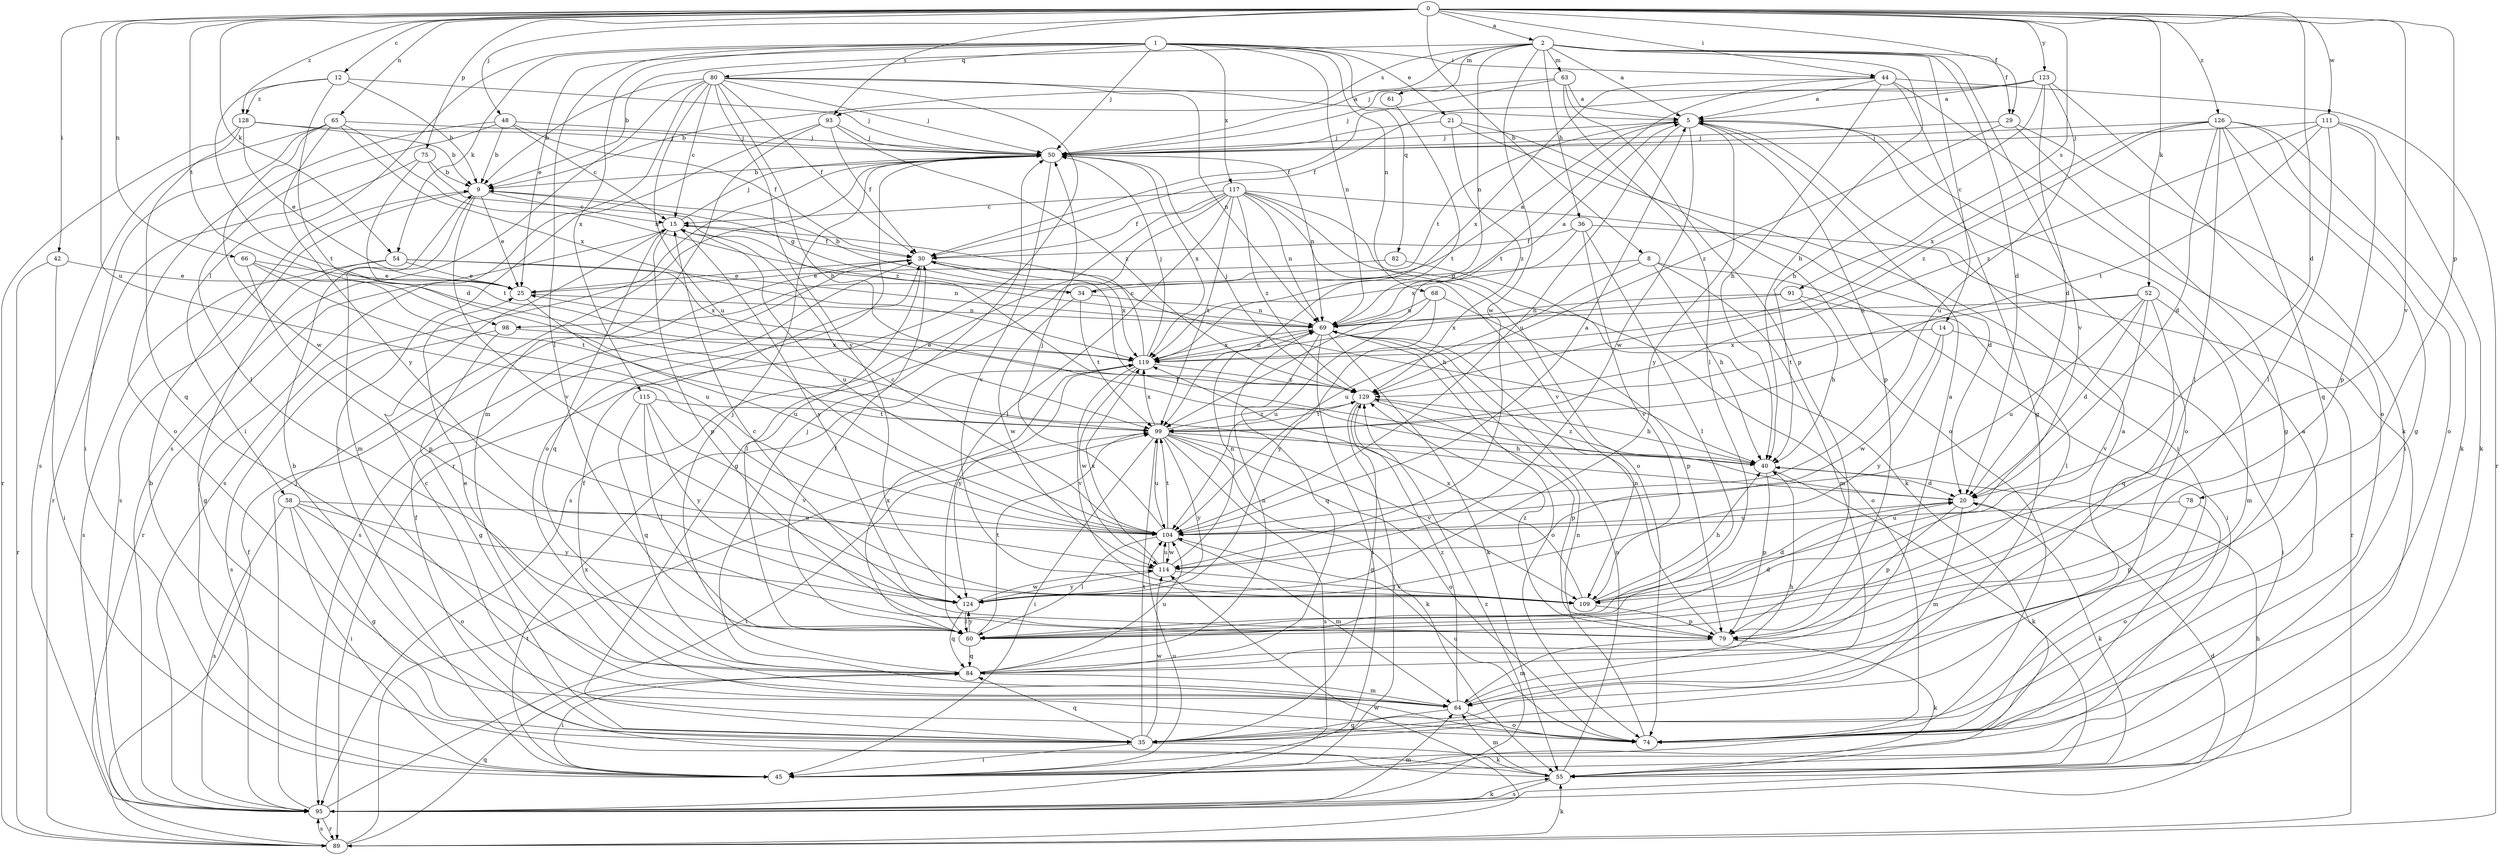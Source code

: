 strict digraph  {
0;
1;
2;
5;
8;
9;
12;
14;
15;
20;
21;
25;
29;
30;
34;
35;
36;
40;
42;
44;
45;
48;
50;
52;
54;
55;
58;
60;
61;
63;
64;
65;
66;
68;
69;
74;
75;
78;
79;
80;
82;
84;
89;
91;
93;
95;
98;
99;
104;
109;
111;
114;
115;
117;
119;
123;
124;
126;
128;
129;
0 -> 2  [label=a];
0 -> 8  [label=b];
0 -> 12  [label=c];
0 -> 20  [label=d];
0 -> 29  [label=f];
0 -> 42  [label=i];
0 -> 44  [label=i];
0 -> 48  [label=j];
0 -> 52  [label=k];
0 -> 54  [label=k];
0 -> 65  [label=n];
0 -> 66  [label=n];
0 -> 75  [label=p];
0 -> 78  [label=p];
0 -> 91  [label=s];
0 -> 93  [label=s];
0 -> 98  [label=t];
0 -> 104  [label=u];
0 -> 109  [label=v];
0 -> 111  [label=w];
0 -> 123  [label=y];
0 -> 126  [label=z];
0 -> 128  [label=z];
1 -> 21  [label=e];
1 -> 25  [label=e];
1 -> 44  [label=i];
1 -> 50  [label=j];
1 -> 54  [label=k];
1 -> 58  [label=l];
1 -> 60  [label=l];
1 -> 68  [label=n];
1 -> 69  [label=n];
1 -> 80  [label=q];
1 -> 82  [label=q];
1 -> 115  [label=x];
1 -> 117  [label=x];
2 -> 5  [label=a];
2 -> 9  [label=b];
2 -> 14  [label=c];
2 -> 20  [label=d];
2 -> 29  [label=f];
2 -> 36  [label=h];
2 -> 40  [label=h];
2 -> 50  [label=j];
2 -> 61  [label=m];
2 -> 63  [label=m];
2 -> 69  [label=n];
2 -> 93  [label=s];
2 -> 109  [label=v];
2 -> 114  [label=w];
5 -> 50  [label=j];
5 -> 74  [label=o];
5 -> 79  [label=p];
5 -> 98  [label=t];
5 -> 104  [label=u];
5 -> 114  [label=w];
5 -> 124  [label=y];
8 -> 34  [label=g];
8 -> 40  [label=h];
8 -> 45  [label=i];
8 -> 64  [label=m];
8 -> 104  [label=u];
9 -> 15  [label=c];
9 -> 25  [label=e];
9 -> 34  [label=g];
9 -> 64  [label=m];
9 -> 95  [label=s];
9 -> 109  [label=v];
12 -> 9  [label=b];
12 -> 20  [label=d];
12 -> 50  [label=j];
12 -> 99  [label=t];
12 -> 128  [label=z];
14 -> 45  [label=i];
14 -> 114  [label=w];
14 -> 119  [label=x];
14 -> 124  [label=y];
15 -> 30  [label=f];
15 -> 50  [label=j];
15 -> 79  [label=p];
15 -> 84  [label=q];
15 -> 89  [label=r];
15 -> 104  [label=u];
15 -> 124  [label=y];
20 -> 30  [label=f];
20 -> 55  [label=k];
20 -> 64  [label=m];
20 -> 79  [label=p];
20 -> 104  [label=u];
21 -> 45  [label=i];
21 -> 50  [label=j];
21 -> 74  [label=o];
21 -> 129  [label=z];
25 -> 69  [label=n];
25 -> 104  [label=u];
29 -> 35  [label=g];
29 -> 45  [label=i];
29 -> 50  [label=j];
29 -> 129  [label=z];
30 -> 25  [label=e];
30 -> 40  [label=h];
30 -> 60  [label=l];
30 -> 95  [label=s];
30 -> 119  [label=x];
34 -> 5  [label=a];
34 -> 9  [label=b];
34 -> 69  [label=n];
34 -> 99  [label=t];
34 -> 114  [label=w];
35 -> 5  [label=a];
35 -> 9  [label=b];
35 -> 15  [label=c];
35 -> 45  [label=i];
35 -> 55  [label=k];
35 -> 84  [label=q];
35 -> 99  [label=t];
35 -> 114  [label=w];
36 -> 30  [label=f];
36 -> 60  [label=l];
36 -> 89  [label=r];
36 -> 109  [label=v];
36 -> 119  [label=x];
40 -> 20  [label=d];
40 -> 55  [label=k];
40 -> 79  [label=p];
40 -> 129  [label=z];
42 -> 25  [label=e];
42 -> 45  [label=i];
42 -> 89  [label=r];
44 -> 5  [label=a];
44 -> 35  [label=g];
44 -> 40  [label=h];
44 -> 55  [label=k];
44 -> 89  [label=r];
44 -> 99  [label=t];
44 -> 119  [label=x];
45 -> 104  [label=u];
45 -> 119  [label=x];
48 -> 9  [label=b];
48 -> 15  [label=c];
48 -> 30  [label=f];
48 -> 50  [label=j];
48 -> 60  [label=l];
48 -> 74  [label=o];
50 -> 9  [label=b];
50 -> 69  [label=n];
50 -> 74  [label=o];
50 -> 95  [label=s];
50 -> 109  [label=v];
50 -> 119  [label=x];
52 -> 20  [label=d];
52 -> 64  [label=m];
52 -> 69  [label=n];
52 -> 84  [label=q];
52 -> 99  [label=t];
52 -> 104  [label=u];
52 -> 109  [label=v];
54 -> 25  [label=e];
54 -> 35  [label=g];
54 -> 69  [label=n];
54 -> 95  [label=s];
54 -> 119  [label=x];
55 -> 9  [label=b];
55 -> 30  [label=f];
55 -> 64  [label=m];
55 -> 69  [label=n];
55 -> 95  [label=s];
58 -> 35  [label=g];
58 -> 45  [label=i];
58 -> 74  [label=o];
58 -> 95  [label=s];
58 -> 104  [label=u];
58 -> 124  [label=y];
60 -> 20  [label=d];
60 -> 30  [label=f];
60 -> 84  [label=q];
60 -> 99  [label=t];
60 -> 119  [label=x];
60 -> 124  [label=y];
61 -> 99  [label=t];
63 -> 5  [label=a];
63 -> 30  [label=f];
63 -> 50  [label=j];
63 -> 60  [label=l];
63 -> 79  [label=p];
64 -> 30  [label=f];
64 -> 35  [label=g];
64 -> 40  [label=h];
64 -> 50  [label=j];
64 -> 74  [label=o];
64 -> 129  [label=z];
65 -> 45  [label=i];
65 -> 50  [label=j];
65 -> 69  [label=n];
65 -> 95  [label=s];
65 -> 114  [label=w];
65 -> 119  [label=x];
65 -> 124  [label=y];
66 -> 25  [label=e];
66 -> 79  [label=p];
66 -> 99  [label=t];
66 -> 104  [label=u];
68 -> 69  [label=n];
68 -> 79  [label=p];
68 -> 104  [label=u];
68 -> 124  [label=y];
69 -> 5  [label=a];
69 -> 45  [label=i];
69 -> 55  [label=k];
69 -> 74  [label=o];
69 -> 84  [label=q];
69 -> 119  [label=x];
74 -> 5  [label=a];
74 -> 69  [label=n];
74 -> 104  [label=u];
75 -> 9  [label=b];
75 -> 89  [label=r];
75 -> 99  [label=t];
75 -> 129  [label=z];
78 -> 74  [label=o];
78 -> 79  [label=p];
78 -> 104  [label=u];
79 -> 15  [label=c];
79 -> 55  [label=k];
79 -> 64  [label=m];
79 -> 69  [label=n];
79 -> 129  [label=z];
80 -> 5  [label=a];
80 -> 9  [label=b];
80 -> 15  [label=c];
80 -> 30  [label=f];
80 -> 40  [label=h];
80 -> 45  [label=i];
80 -> 50  [label=j];
80 -> 69  [label=n];
80 -> 89  [label=r];
80 -> 95  [label=s];
80 -> 104  [label=u];
80 -> 124  [label=y];
82 -> 25  [label=e];
82 -> 74  [label=o];
84 -> 5  [label=a];
84 -> 25  [label=e];
84 -> 45  [label=i];
84 -> 50  [label=j];
84 -> 64  [label=m];
84 -> 69  [label=n];
84 -> 104  [label=u];
89 -> 30  [label=f];
89 -> 55  [label=k];
89 -> 84  [label=q];
89 -> 95  [label=s];
89 -> 99  [label=t];
89 -> 114  [label=w];
91 -> 40  [label=h];
91 -> 60  [label=l];
91 -> 69  [label=n];
91 -> 119  [label=x];
93 -> 30  [label=f];
93 -> 45  [label=i];
93 -> 50  [label=j];
93 -> 64  [label=m];
93 -> 129  [label=z];
95 -> 20  [label=d];
95 -> 40  [label=h];
95 -> 50  [label=j];
95 -> 55  [label=k];
95 -> 64  [label=m];
95 -> 89  [label=r];
95 -> 99  [label=t];
95 -> 129  [label=z];
98 -> 35  [label=g];
98 -> 95  [label=s];
98 -> 119  [label=x];
99 -> 40  [label=h];
99 -> 45  [label=i];
99 -> 55  [label=k];
99 -> 74  [label=o];
99 -> 95  [label=s];
99 -> 104  [label=u];
99 -> 109  [label=v];
99 -> 119  [label=x];
99 -> 124  [label=y];
99 -> 129  [label=z];
104 -> 5  [label=a];
104 -> 15  [label=c];
104 -> 50  [label=j];
104 -> 60  [label=l];
104 -> 64  [label=m];
104 -> 99  [label=t];
104 -> 114  [label=w];
109 -> 20  [label=d];
109 -> 40  [label=h];
109 -> 79  [label=p];
109 -> 119  [label=x];
111 -> 50  [label=j];
111 -> 55  [label=k];
111 -> 60  [label=l];
111 -> 79  [label=p];
111 -> 99  [label=t];
111 -> 129  [label=z];
114 -> 69  [label=n];
114 -> 104  [label=u];
114 -> 109  [label=v];
114 -> 119  [label=x];
114 -> 124  [label=y];
115 -> 60  [label=l];
115 -> 84  [label=q];
115 -> 99  [label=t];
115 -> 109  [label=v];
115 -> 124  [label=y];
117 -> 15  [label=c];
117 -> 20  [label=d];
117 -> 30  [label=f];
117 -> 35  [label=g];
117 -> 55  [label=k];
117 -> 60  [label=l];
117 -> 69  [label=n];
117 -> 74  [label=o];
117 -> 95  [label=s];
117 -> 99  [label=t];
117 -> 109  [label=v];
117 -> 129  [label=z];
119 -> 15  [label=c];
119 -> 50  [label=j];
119 -> 69  [label=n];
119 -> 109  [label=v];
119 -> 114  [label=w];
119 -> 124  [label=y];
119 -> 129  [label=z];
123 -> 5  [label=a];
123 -> 9  [label=b];
123 -> 20  [label=d];
123 -> 30  [label=f];
123 -> 40  [label=h];
123 -> 74  [label=o];
123 -> 104  [label=u];
124 -> 60  [label=l];
124 -> 84  [label=q];
124 -> 114  [label=w];
126 -> 20  [label=d];
126 -> 35  [label=g];
126 -> 50  [label=j];
126 -> 55  [label=k];
126 -> 60  [label=l];
126 -> 74  [label=o];
126 -> 84  [label=q];
126 -> 119  [label=x];
126 -> 129  [label=z];
128 -> 9  [label=b];
128 -> 25  [label=e];
128 -> 50  [label=j];
128 -> 84  [label=q];
128 -> 89  [label=r];
129 -> 25  [label=e];
129 -> 35  [label=g];
129 -> 40  [label=h];
129 -> 45  [label=i];
129 -> 50  [label=j];
129 -> 79  [label=p];
129 -> 99  [label=t];
}
